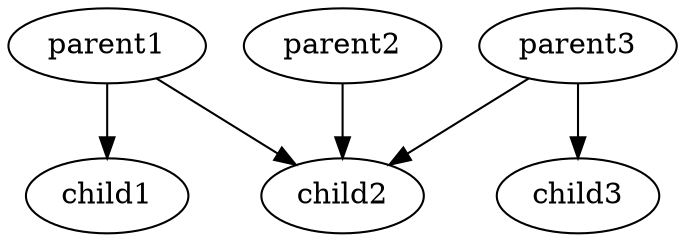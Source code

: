 strict digraph {
parent1;
child1;
parent2;
child2;
parent3;
child3;
parent1 -> child1;
parent1 -> child2;
parent2 -> child2;
parent3 -> child3;
parent3 -> child2;
}
